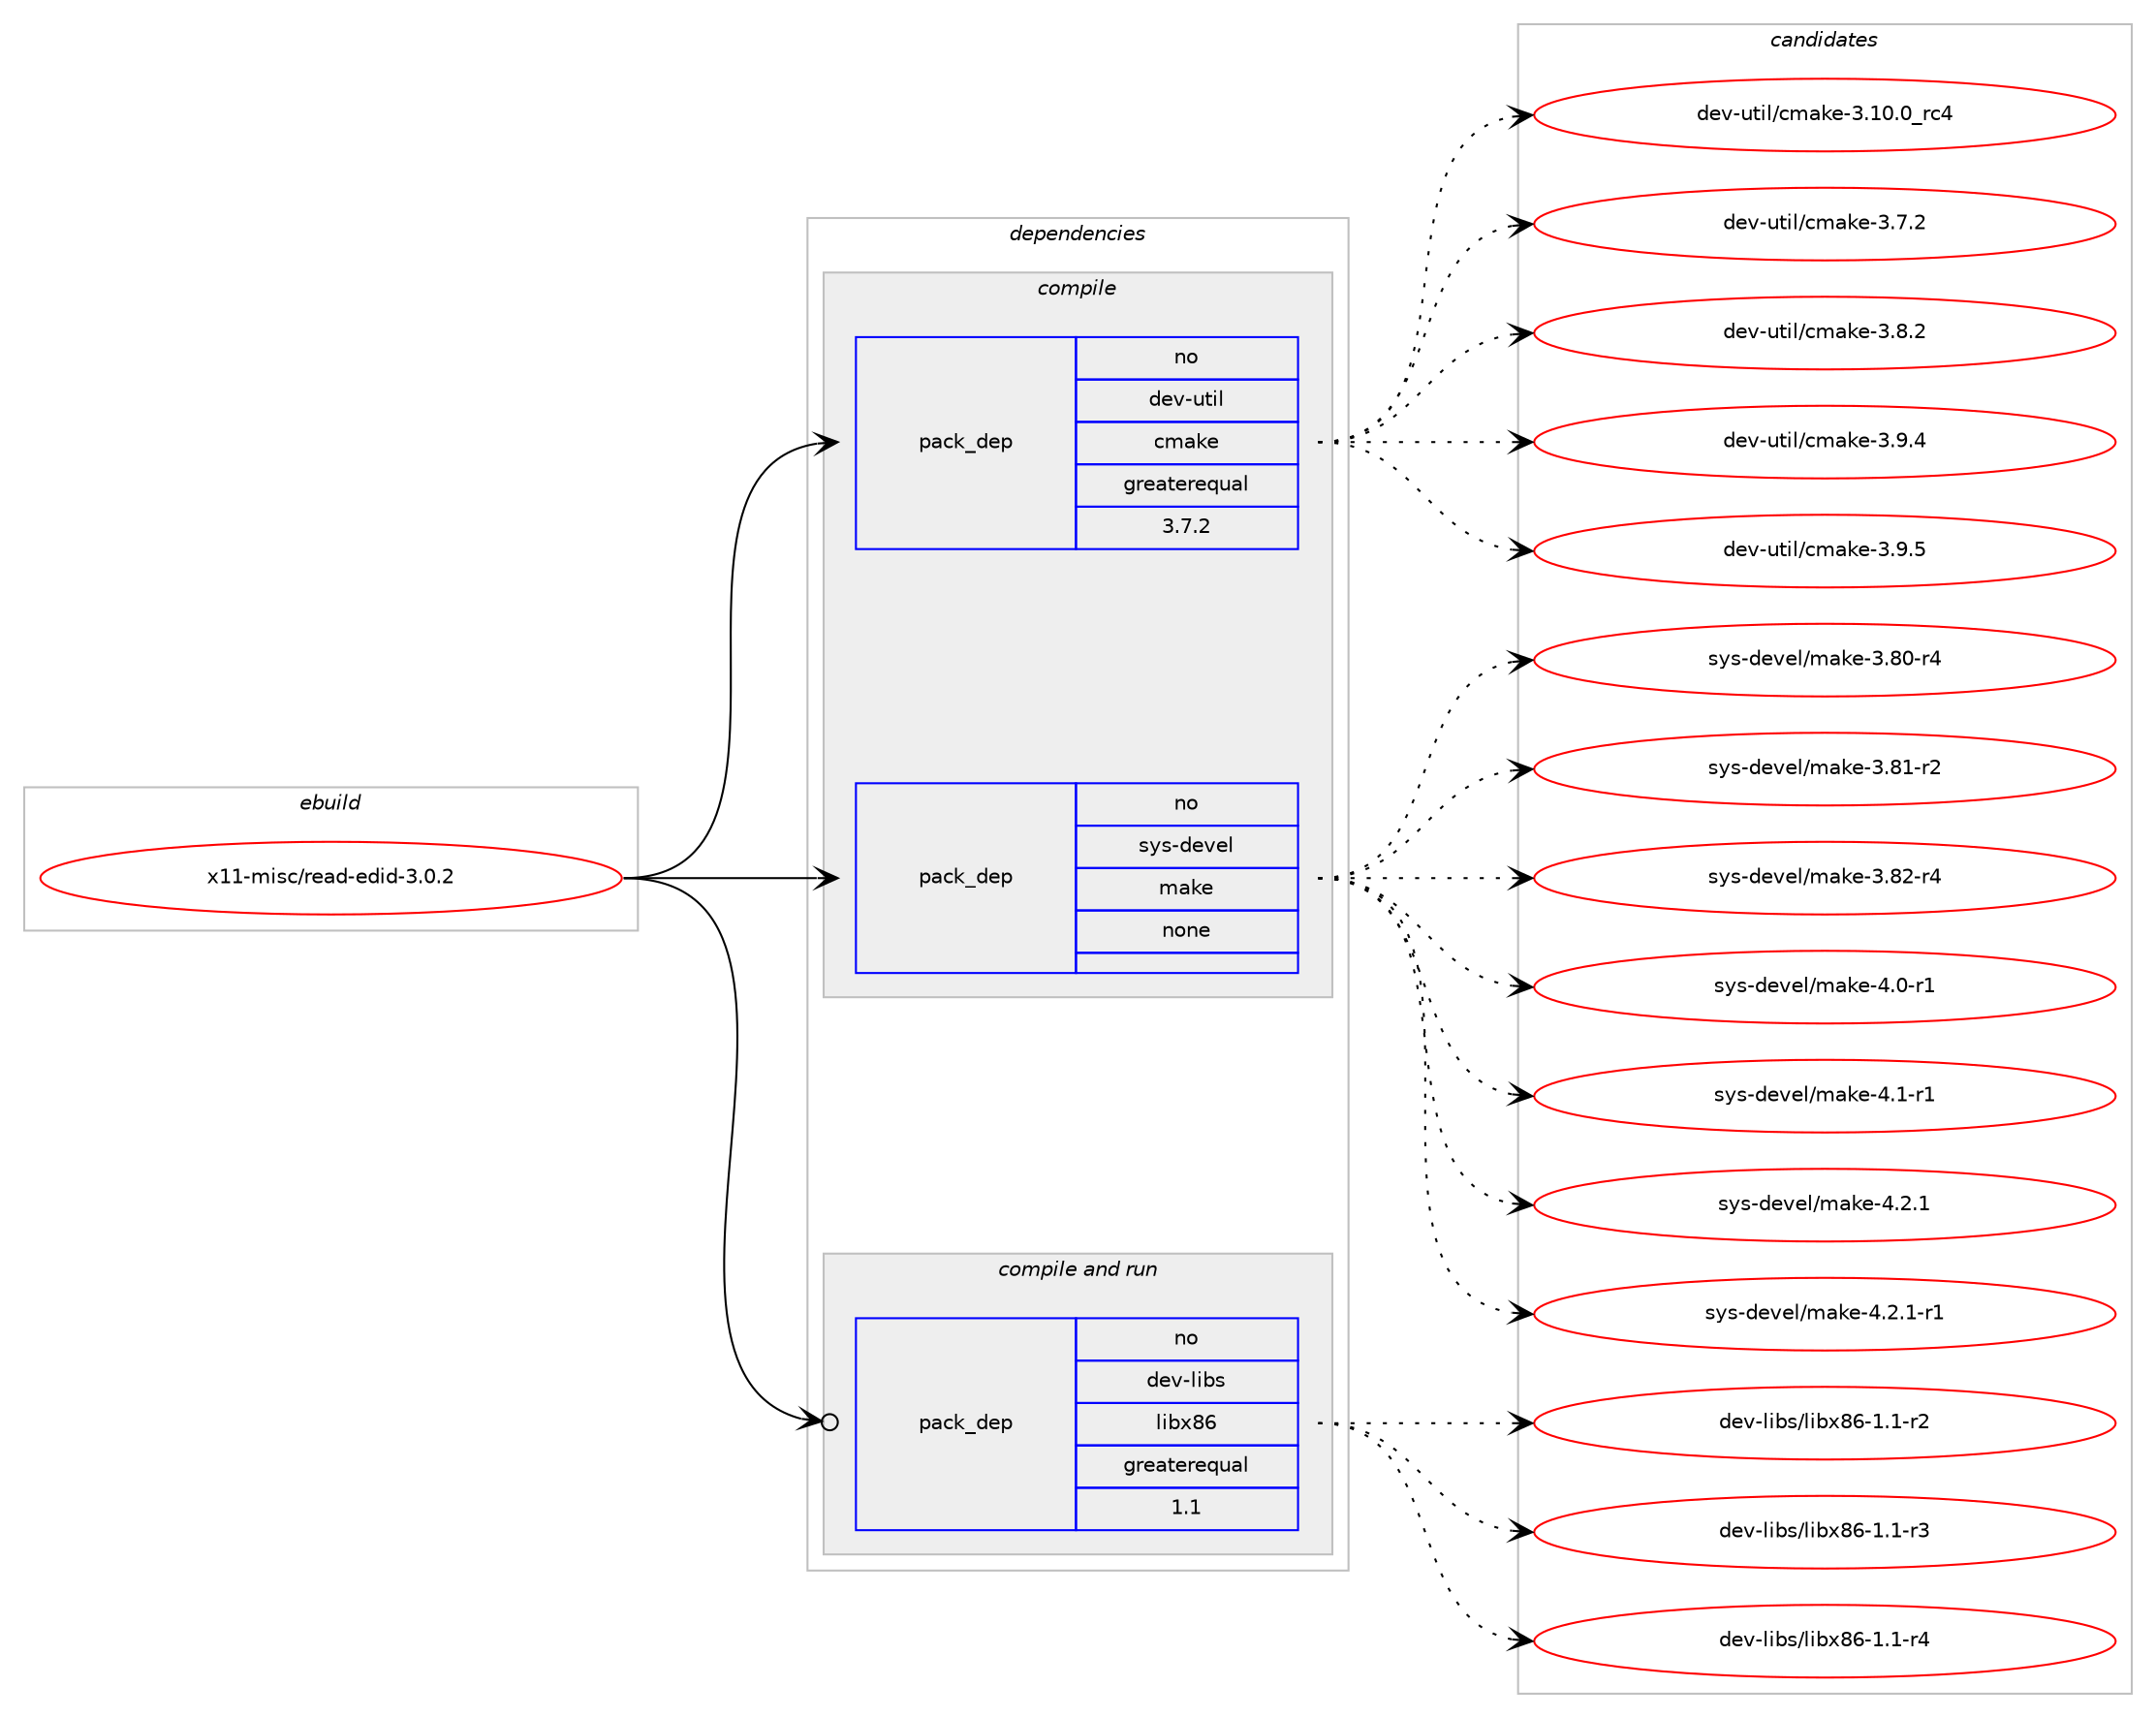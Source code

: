 digraph prolog {

# *************
# Graph options
# *************

newrank=true;
concentrate=true;
compound=true;
graph [rankdir=LR,fontname=Helvetica,fontsize=10,ranksep=1.5];#, ranksep=2.5, nodesep=0.2];
edge  [arrowhead=vee];
node  [fontname=Helvetica,fontsize=10];

# **********
# The ebuild
# **********

subgraph cluster_leftcol {
color=gray;
rank=same;
label=<<i>ebuild</i>>;
id [label="x11-misc/read-edid-3.0.2", color=red, width=4, href="../x11-misc/read-edid-3.0.2.svg"];
}

# ****************
# The dependencies
# ****************

subgraph cluster_midcol {
color=gray;
label=<<i>dependencies</i>>;
subgraph cluster_compile {
fillcolor="#eeeeee";
style=filled;
label=<<i>compile</i>>;
subgraph pack390589 {
dependency523637 [label=<<TABLE BORDER="0" CELLBORDER="1" CELLSPACING="0" CELLPADDING="4" WIDTH="220"><TR><TD ROWSPAN="6" CELLPADDING="30">pack_dep</TD></TR><TR><TD WIDTH="110">no</TD></TR><TR><TD>dev-util</TD></TR><TR><TD>cmake</TD></TR><TR><TD>greaterequal</TD></TR><TR><TD>3.7.2</TD></TR></TABLE>>, shape=none, color=blue];
}
id:e -> dependency523637:w [weight=20,style="solid",arrowhead="vee"];
subgraph pack390590 {
dependency523638 [label=<<TABLE BORDER="0" CELLBORDER="1" CELLSPACING="0" CELLPADDING="4" WIDTH="220"><TR><TD ROWSPAN="6" CELLPADDING="30">pack_dep</TD></TR><TR><TD WIDTH="110">no</TD></TR><TR><TD>sys-devel</TD></TR><TR><TD>make</TD></TR><TR><TD>none</TD></TR><TR><TD></TD></TR></TABLE>>, shape=none, color=blue];
}
id:e -> dependency523638:w [weight=20,style="solid",arrowhead="vee"];
}
subgraph cluster_compileandrun {
fillcolor="#eeeeee";
style=filled;
label=<<i>compile and run</i>>;
subgraph pack390591 {
dependency523639 [label=<<TABLE BORDER="0" CELLBORDER="1" CELLSPACING="0" CELLPADDING="4" WIDTH="220"><TR><TD ROWSPAN="6" CELLPADDING="30">pack_dep</TD></TR><TR><TD WIDTH="110">no</TD></TR><TR><TD>dev-libs</TD></TR><TR><TD>libx86</TD></TR><TR><TD>greaterequal</TD></TR><TR><TD>1.1</TD></TR></TABLE>>, shape=none, color=blue];
}
id:e -> dependency523639:w [weight=20,style="solid",arrowhead="odotvee"];
}
subgraph cluster_run {
fillcolor="#eeeeee";
style=filled;
label=<<i>run</i>>;
}
}

# **************
# The candidates
# **************

subgraph cluster_choices {
rank=same;
color=gray;
label=<<i>candidates</i>>;

subgraph choice390589 {
color=black;
nodesep=1;
choice1001011184511711610510847991099710710145514649484648951149952 [label="dev-util/cmake-3.10.0_rc4", color=red, width=4,href="../dev-util/cmake-3.10.0_rc4.svg"];
choice10010111845117116105108479910997107101455146554650 [label="dev-util/cmake-3.7.2", color=red, width=4,href="../dev-util/cmake-3.7.2.svg"];
choice10010111845117116105108479910997107101455146564650 [label="dev-util/cmake-3.8.2", color=red, width=4,href="../dev-util/cmake-3.8.2.svg"];
choice10010111845117116105108479910997107101455146574652 [label="dev-util/cmake-3.9.4", color=red, width=4,href="../dev-util/cmake-3.9.4.svg"];
choice10010111845117116105108479910997107101455146574653 [label="dev-util/cmake-3.9.5", color=red, width=4,href="../dev-util/cmake-3.9.5.svg"];
dependency523637:e -> choice1001011184511711610510847991099710710145514649484648951149952:w [style=dotted,weight="100"];
dependency523637:e -> choice10010111845117116105108479910997107101455146554650:w [style=dotted,weight="100"];
dependency523637:e -> choice10010111845117116105108479910997107101455146564650:w [style=dotted,weight="100"];
dependency523637:e -> choice10010111845117116105108479910997107101455146574652:w [style=dotted,weight="100"];
dependency523637:e -> choice10010111845117116105108479910997107101455146574653:w [style=dotted,weight="100"];
}
subgraph choice390590 {
color=black;
nodesep=1;
choice11512111545100101118101108471099710710145514656484511452 [label="sys-devel/make-3.80-r4", color=red, width=4,href="../sys-devel/make-3.80-r4.svg"];
choice11512111545100101118101108471099710710145514656494511450 [label="sys-devel/make-3.81-r2", color=red, width=4,href="../sys-devel/make-3.81-r2.svg"];
choice11512111545100101118101108471099710710145514656504511452 [label="sys-devel/make-3.82-r4", color=red, width=4,href="../sys-devel/make-3.82-r4.svg"];
choice115121115451001011181011084710997107101455246484511449 [label="sys-devel/make-4.0-r1", color=red, width=4,href="../sys-devel/make-4.0-r1.svg"];
choice115121115451001011181011084710997107101455246494511449 [label="sys-devel/make-4.1-r1", color=red, width=4,href="../sys-devel/make-4.1-r1.svg"];
choice115121115451001011181011084710997107101455246504649 [label="sys-devel/make-4.2.1", color=red, width=4,href="../sys-devel/make-4.2.1.svg"];
choice1151211154510010111810110847109971071014552465046494511449 [label="sys-devel/make-4.2.1-r1", color=red, width=4,href="../sys-devel/make-4.2.1-r1.svg"];
dependency523638:e -> choice11512111545100101118101108471099710710145514656484511452:w [style=dotted,weight="100"];
dependency523638:e -> choice11512111545100101118101108471099710710145514656494511450:w [style=dotted,weight="100"];
dependency523638:e -> choice11512111545100101118101108471099710710145514656504511452:w [style=dotted,weight="100"];
dependency523638:e -> choice115121115451001011181011084710997107101455246484511449:w [style=dotted,weight="100"];
dependency523638:e -> choice115121115451001011181011084710997107101455246494511449:w [style=dotted,weight="100"];
dependency523638:e -> choice115121115451001011181011084710997107101455246504649:w [style=dotted,weight="100"];
dependency523638:e -> choice1151211154510010111810110847109971071014552465046494511449:w [style=dotted,weight="100"];
}
subgraph choice390591 {
color=black;
nodesep=1;
choice100101118451081059811547108105981205654454946494511450 [label="dev-libs/libx86-1.1-r2", color=red, width=4,href="../dev-libs/libx86-1.1-r2.svg"];
choice100101118451081059811547108105981205654454946494511451 [label="dev-libs/libx86-1.1-r3", color=red, width=4,href="../dev-libs/libx86-1.1-r3.svg"];
choice100101118451081059811547108105981205654454946494511452 [label="dev-libs/libx86-1.1-r4", color=red, width=4,href="../dev-libs/libx86-1.1-r4.svg"];
dependency523639:e -> choice100101118451081059811547108105981205654454946494511450:w [style=dotted,weight="100"];
dependency523639:e -> choice100101118451081059811547108105981205654454946494511451:w [style=dotted,weight="100"];
dependency523639:e -> choice100101118451081059811547108105981205654454946494511452:w [style=dotted,weight="100"];
}
}

}
